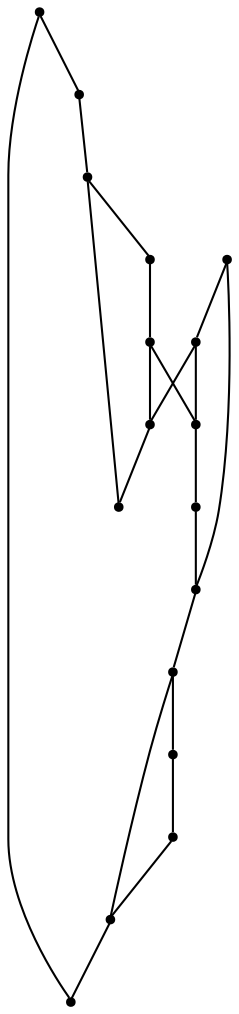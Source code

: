 graph {
  node [shape=point,comment="{\"directed\":false,\"doi\":\"10.1007/978-3-030-68766-3_20\",\"figure\":\"1 (2)\"}"]

  v0 [pos="583.4804532468503,252.72187211622617"]
  v1 [pos="583.4804532468503,299.3995226464454"]
  v2 [pos="536.8063718398882,299.39952264644535"]
  v3 [pos="490.1322506901653,299.3995226464454"]
  v4 [pos="536.8063718398884,439.42026541053406"]
  v5 [pos="490.1322506901653,392.7466844891712"]
  v6 [pos="490.1322506901653,439.42026541053406"]
  v7 [pos="443.4581295404422,392.7466844891712"]
  v8 [pos="350.10995082941383,392.7466844891712"]
  v9 [pos="536.8063718398884,252.72187211622617"]
  v10 [pos="443.4581295404422,252.72187211622622"]
  v11 [pos="443.4581295404422,299.3995226464454"]
  v12 [pos="443.4581295404422,439.42026541053406"]
  v13 [pos="350.10995082941383,299.3995226464454"]
  v14 [pos="396.784040184928,299.3995226464454"]
  v15 [pos="350.10995082941383,346.0731035678083"]
  v16 [pos="303.43582967969076,346.0731035678083"]

  v0 -- v1 [id="-1",pos="583.4804532468503,252.72187211622617 583.4804532468503,299.3995226464454 583.4804532468503,299.3995226464454 583.4804532468503,299.3995226464454"]
  v16 -- v12 [id="-2",pos="303.43582967969076,346.0731035678083 303.43585352534745,439.4202177198053 303.43585352534745,439.4202177198053 303.43585352534745,439.4202177198053 443.4581295404422,439.42026541053406 443.4581295404422,439.42026541053406 443.4581295404422,439.42026541053406"]
  v16 -- v15 [id="-3",pos="303.43582967969076,346.0731035678083 350.10995082941383,346.0731035678083 350.10995082941383,346.0731035678083 350.10995082941383,346.0731035678083"]
  v15 -- v13 [id="-4",pos="350.10995082941383,346.0731035678083 350.10995082941383,299.3995226464454 350.10995082941383,299.3995226464454 350.10995082941383,299.3995226464454"]
  v13 -- v14 [id="-5",pos="350.10995082941383,299.3995226464454 396.784040184928,299.3995226464454 396.784040184928,299.3995226464454 396.784040184928,299.3995226464454"]
  v14 -- v11 [id="-6",pos="396.784040184928,299.3995226464454 443.4581295404422,299.3995226464454 443.4581295404422,299.3995226464454 443.4581295404422,299.3995226464454"]
  v13 -- v10 [id="-7",pos="350.10995082941383,299.3995226464454 350.10994288086164,252.72610069417846 350.10994288086164,252.72610069417846 350.10994288086164,252.72610069417846 443.4581295404422,252.72187211622622 443.4581295404422,252.72187211622622 443.4581295404422,252.72187211622622"]
  v12 -- v7 [id="-8",pos="443.4581295404422,439.42026541053406 443.4581295404422,392.7466844891712 443.4581295404422,392.7466844891712 443.4581295404422,392.7466844891712"]
  v12 -- v6 [id="-9",pos="443.4581295404422,439.42026541053406 490.1322506901653,439.42026541053406 490.1322506901653,439.42026541053406 490.1322506901653,439.42026541053406"]
  v11 -- v10 [id="-10",pos="443.4581295404422,299.3995226464454 443.4581295404422,252.72187211622622 443.4581295404422,252.72187211622622 443.4581295404422,252.72187211622622"]
  v8 -- v15 [id="-11",pos="350.10995082941383,392.7466844891712 350.10995082941383,346.0731035678083 350.10995082941383,346.0731035678083 350.10995082941383,346.0731035678083"]
  v10 -- v9 [id="-12",pos="443.4581295404422,252.72187211622622 536.8063718398884,252.72187211622617 536.8063718398884,252.72187211622617 536.8063718398884,252.72187211622617"]
  v9 -- v0 [id="-13",pos="536.8063718398884,252.72187211622617 583.4804532468503,252.72187211622617 583.4804532468503,252.72187211622617 583.4804532468503,252.72187211622617"]
  v2 -- v3 [id="-14",pos="536.8063718398882,299.39952264644535 490.1322506901653,299.3995226464454 490.1322506901653,299.3995226464454 490.1322506901653,299.3995226464454"]
  v6 -- v4 [id="-15",pos="490.1322506901653,439.42026541053406 536.8063718398884,439.42026541053406 536.8063718398884,439.42026541053406 536.8063718398884,439.42026541053406"]
  v5 -- v7 [id="-16",pos="490.1322506901653,392.7466844891712 443.4581295404422,392.7466844891712 443.4581295404422,392.7466844891712 443.4581295404422,392.7466844891712"]
  v7 -- v8 [id="-17",pos="443.4581295404422,392.7466844891712 350.10995082941383,392.7466844891712 350.10995082941383,392.7466844891712 350.10995082941383,392.7466844891712"]
  v5 -- v6 [id="-18",pos="490.1322506901653,392.7466844891712 490.1322506901653,439.42026541053406 490.1322506901653,439.42026541053406 490.1322506901653,439.42026541053406"]
  v3 -- v5 [id="-19",pos="490.1322506901653,299.3995226464454 490.1322506901653,392.7466844891712 490.1322506901653,392.7466844891712 490.1322506901653,392.7466844891712"]
  v4 -- v2 [id="-20",pos="536.8063718398884,439.42026541053406 536.8063718398882,299.39952264644535 536.8063718398882,299.39952264644535 536.8063718398882,299.39952264644535"]
  v1 -- v2 [id="-21",pos="583.4804532468503,299.3995226464454 536.8063718398882,299.39952264644535 536.8063718398882,299.39952264644535 536.8063718398882,299.39952264644535"]
}
